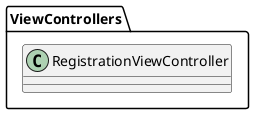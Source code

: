 @startuml RegistrationViewController

package ViewControllers
{

class RegistrationViewController {}

}

@enduml
